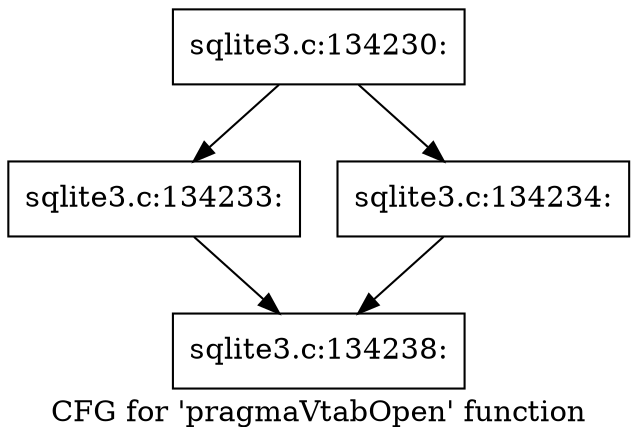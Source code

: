 digraph "CFG for 'pragmaVtabOpen' function" {
	label="CFG for 'pragmaVtabOpen' function";

	Node0x55c0f868c510 [shape=record,label="{sqlite3.c:134230:}"];
	Node0x55c0f868c510 -> Node0x55c0f86975e0;
	Node0x55c0f868c510 -> Node0x55c0f8697630;
	Node0x55c0f86975e0 [shape=record,label="{sqlite3.c:134233:}"];
	Node0x55c0f86975e0 -> Node0x55c0f8695920;
	Node0x55c0f8697630 [shape=record,label="{sqlite3.c:134234:}"];
	Node0x55c0f8697630 -> Node0x55c0f8695920;
	Node0x55c0f8695920 [shape=record,label="{sqlite3.c:134238:}"];
}
